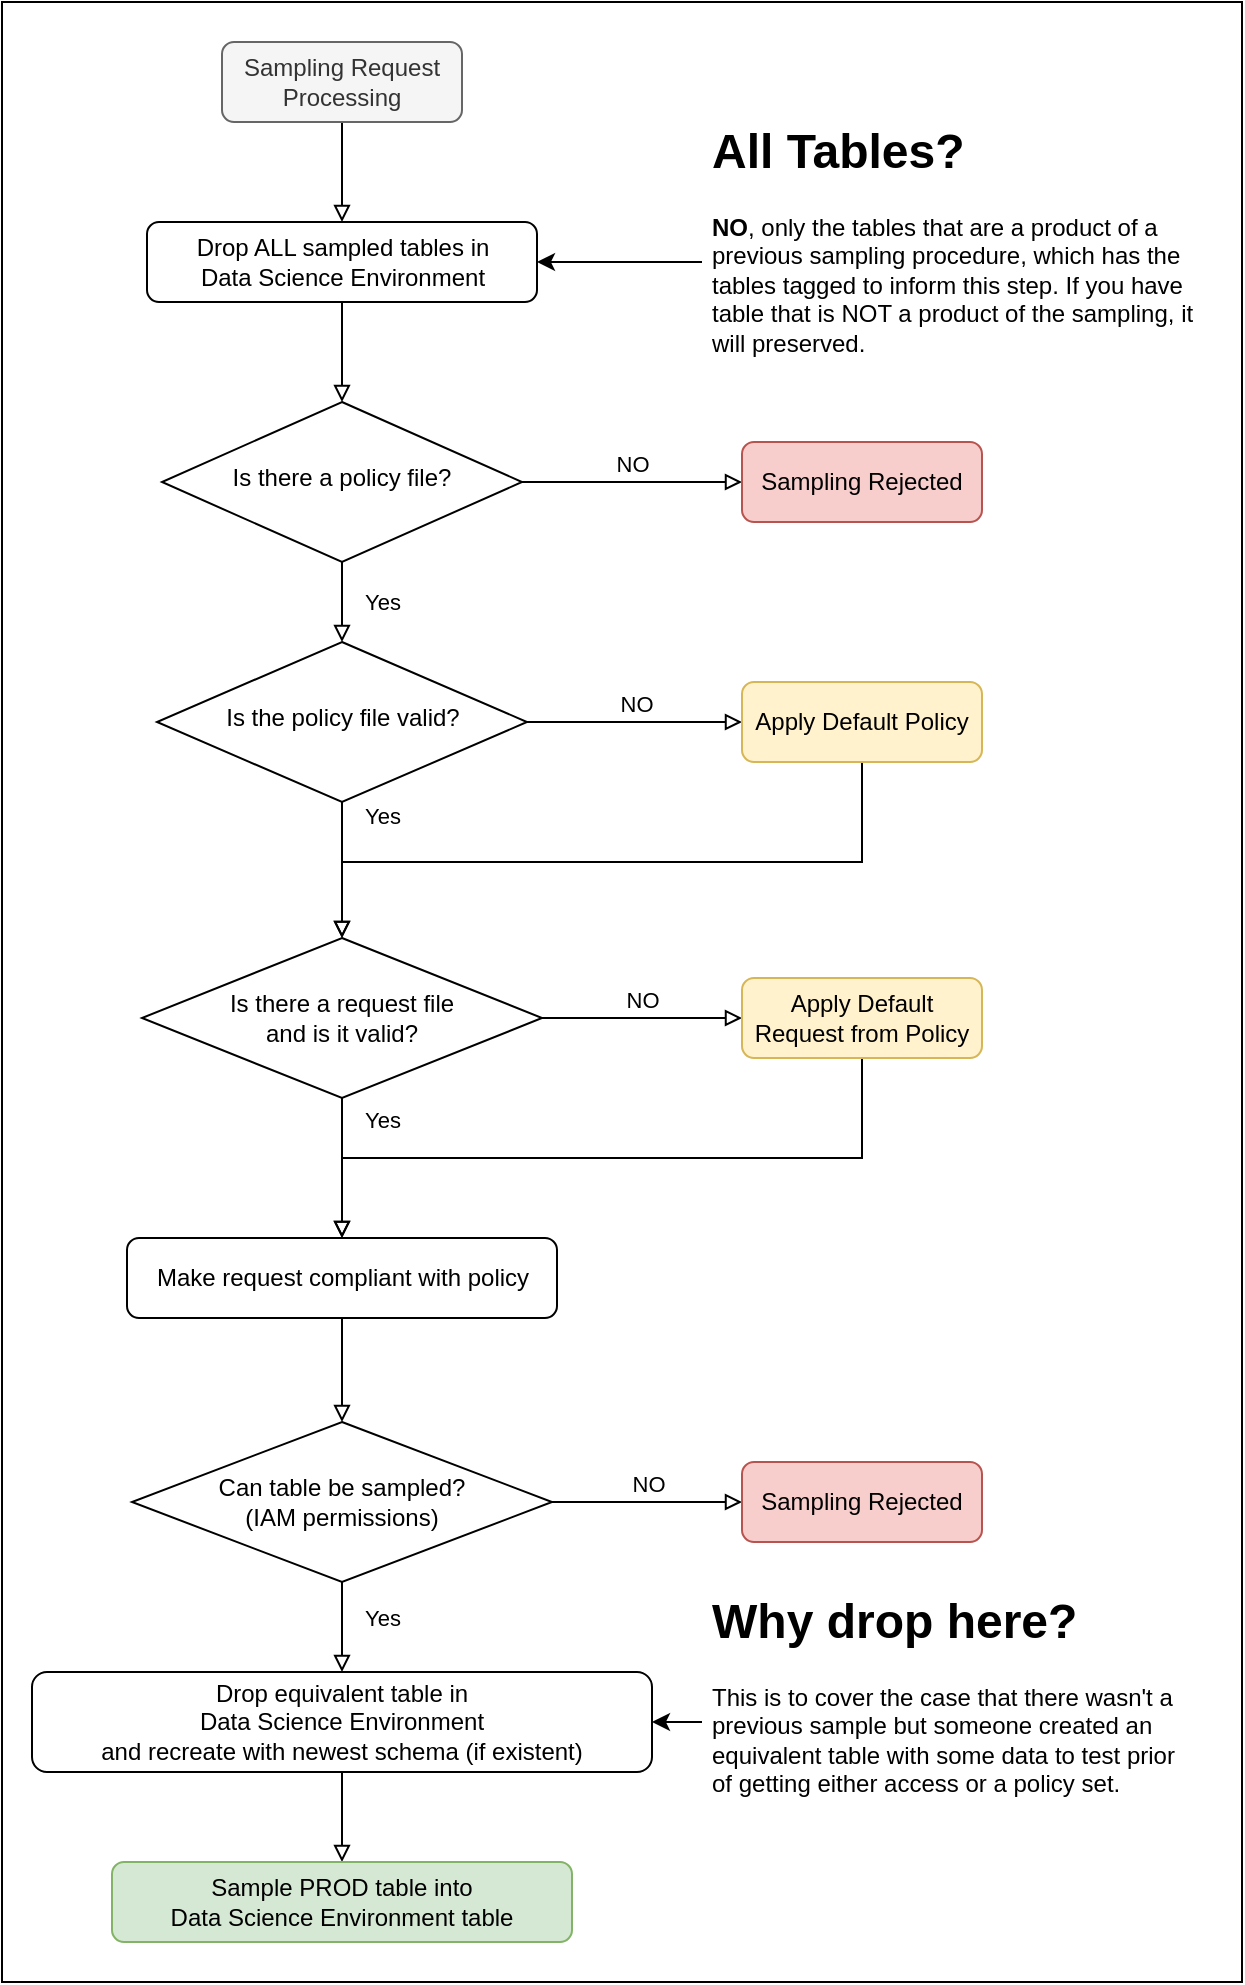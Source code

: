 <mxfile version="20.1.1" type="google"><diagram id="C5RBs43oDa-KdzZeNtuy" name="Page-1"><mxGraphModel dx="786" dy="2241" grid="1" gridSize="10" guides="1" tooltips="1" connect="1" arrows="1" fold="1" page="1" pageScale="1" pageWidth="827" pageHeight="1169" math="0" shadow="0"><root><mxCell id="WIyWlLk6GJQsqaUBKTNV-0"/><mxCell id="WIyWlLk6GJQsqaUBKTNV-1" parent="WIyWlLk6GJQsqaUBKTNV-0"/><mxCell id="HBVRrWPdNmQB4soXgHZh-0" value="" style="rounded=0;whiteSpace=wrap;html=1;" vertex="1" parent="WIyWlLk6GJQsqaUBKTNV-1"><mxGeometry x="50" y="-30" width="620" height="990" as="geometry"/></mxCell><mxCell id="yapbZNu1Kkb-PvQqDSp6-19" style="edgeStyle=orthogonalEdgeStyle;rounded=0;orthogonalLoop=1;jettySize=auto;html=1;endArrow=block;endFill=0;endSize=6;" parent="WIyWlLk6GJQsqaUBKTNV-1" source="WIyWlLk6GJQsqaUBKTNV-3" target="yapbZNu1Kkb-PvQqDSp6-18" edge="1"><mxGeometry relative="1" as="geometry"/></mxCell><mxCell id="WIyWlLk6GJQsqaUBKTNV-3" value="Sampling Request Processing" style="rounded=1;whiteSpace=wrap;html=1;fontSize=12;glass=0;strokeWidth=1;shadow=0;fillColor=#f5f5f5;fontColor=#333333;strokeColor=#666666;" parent="WIyWlLk6GJQsqaUBKTNV-1" vertex="1"><mxGeometry x="160" y="-10" width="120" height="40" as="geometry"/></mxCell><mxCell id="WIyWlLk6GJQsqaUBKTNV-4" value="Yes" style="rounded=0;html=1;jettySize=auto;orthogonalLoop=1;fontSize=11;endArrow=block;endFill=0;endSize=6;strokeWidth=1;shadow=0;labelBackgroundColor=none;edgeStyle=orthogonalEdgeStyle;" parent="WIyWlLk6GJQsqaUBKTNV-1" source="WIyWlLk6GJQsqaUBKTNV-6" target="WIyWlLk6GJQsqaUBKTNV-10" edge="1"><mxGeometry y="20" relative="1" as="geometry"><mxPoint as="offset"/></mxGeometry></mxCell><mxCell id="yapbZNu1Kkb-PvQqDSp6-0" value="NO" style="edgeStyle=orthogonalEdgeStyle;rounded=0;orthogonalLoop=1;jettySize=auto;html=1;align=center;verticalAlign=bottom;endArrow=block;endFill=0;labelBackgroundColor=none;" parent="WIyWlLk6GJQsqaUBKTNV-1" source="WIyWlLk6GJQsqaUBKTNV-6" target="WIyWlLk6GJQsqaUBKTNV-12" edge="1"><mxGeometry relative="1" as="geometry"/></mxCell><mxCell id="WIyWlLk6GJQsqaUBKTNV-6" value="Is there a policy file?" style="rhombus;whiteSpace=wrap;html=1;shadow=0;fontFamily=Helvetica;fontSize=12;align=center;strokeWidth=1;spacing=6;spacingTop=-4;" parent="WIyWlLk6GJQsqaUBKTNV-1" vertex="1"><mxGeometry x="130" y="170" width="180" height="80" as="geometry"/></mxCell><mxCell id="WIyWlLk6GJQsqaUBKTNV-8" value="Yes" style="rounded=0;html=1;jettySize=auto;orthogonalLoop=1;fontSize=11;endArrow=block;endFill=0;endSize=6;strokeWidth=1;shadow=0;labelBackgroundColor=none;edgeStyle=orthogonalEdgeStyle;" parent="WIyWlLk6GJQsqaUBKTNV-1" source="WIyWlLk6GJQsqaUBKTNV-10" target="yapbZNu1Kkb-PvQqDSp6-3" edge="1"><mxGeometry x="-0.8" y="20" relative="1" as="geometry"><mxPoint as="offset"/><mxPoint x="250" y="440" as="targetPoint"/></mxGeometry></mxCell><mxCell id="yapbZNu1Kkb-PvQqDSp6-2" value="NO" style="edgeStyle=orthogonalEdgeStyle;rounded=0;orthogonalLoop=1;jettySize=auto;html=1;endArrow=block;endFill=0;verticalAlign=bottom;labelBackgroundColor=none;" parent="WIyWlLk6GJQsqaUBKTNV-1" source="WIyWlLk6GJQsqaUBKTNV-10" target="yapbZNu1Kkb-PvQqDSp6-1" edge="1"><mxGeometry relative="1" as="geometry"/></mxCell><mxCell id="WIyWlLk6GJQsqaUBKTNV-10" value="Is the policy file valid?" style="rhombus;whiteSpace=wrap;html=1;shadow=0;fontFamily=Helvetica;fontSize=12;align=center;strokeWidth=1;spacing=6;spacingTop=-4;" parent="WIyWlLk6GJQsqaUBKTNV-1" vertex="1"><mxGeometry x="127.5" y="290" width="185" height="80" as="geometry"/></mxCell><mxCell id="WIyWlLk6GJQsqaUBKTNV-12" value="Sampling Rejected" style="rounded=1;whiteSpace=wrap;html=1;fontSize=12;glass=0;strokeWidth=1;shadow=0;fillColor=#f8cecc;strokeColor=#b85450;" parent="WIyWlLk6GJQsqaUBKTNV-1" vertex="1"><mxGeometry x="420" y="190" width="120" height="40" as="geometry"/></mxCell><mxCell id="yapbZNu1Kkb-PvQqDSp6-6" style="edgeStyle=orthogonalEdgeStyle;rounded=0;orthogonalLoop=1;jettySize=auto;html=1;entryX=0.5;entryY=0;entryDx=0;entryDy=0;endArrow=block;endFill=0;endSize=6;" parent="WIyWlLk6GJQsqaUBKTNV-1" source="yapbZNu1Kkb-PvQqDSp6-1" target="yapbZNu1Kkb-PvQqDSp6-3" edge="1"><mxGeometry relative="1" as="geometry"><Array as="points"><mxPoint x="480" y="400"/><mxPoint x="220" y="400"/></Array></mxGeometry></mxCell><mxCell id="yapbZNu1Kkb-PvQqDSp6-1" value="Apply Default Policy" style="rounded=1;whiteSpace=wrap;html=1;fillColor=#fff2cc;strokeColor=#d6b656;" parent="WIyWlLk6GJQsqaUBKTNV-1" vertex="1"><mxGeometry x="420" y="310" width="120" height="40" as="geometry"/></mxCell><mxCell id="yapbZNu1Kkb-PvQqDSp6-5" value="Yes" style="edgeStyle=orthogonalEdgeStyle;rounded=0;orthogonalLoop=1;jettySize=auto;html=1;endArrow=block;endFill=0;align=center;labelPosition=right;verticalLabelPosition=middle;verticalAlign=middle;entryX=0.5;entryY=0;entryDx=0;entryDy=0;labelBackgroundColor=none;" parent="WIyWlLk6GJQsqaUBKTNV-1" source="yapbZNu1Kkb-PvQqDSp6-3" target="yapbZNu1Kkb-PvQqDSp6-10" edge="1"><mxGeometry x="-0.692" y="20" relative="1" as="geometry"><mxPoint x="220" y="588" as="targetPoint"/><mxPoint as="offset"/></mxGeometry></mxCell><mxCell id="yapbZNu1Kkb-PvQqDSp6-3" value="Is there a request file &lt;br&gt;and is it valid?" style="rhombus;whiteSpace=wrap;html=1;" parent="WIyWlLk6GJQsqaUBKTNV-1" vertex="1"><mxGeometry x="120" y="438" width="200" height="80" as="geometry"/></mxCell><mxCell id="yapbZNu1Kkb-PvQqDSp6-8" value="NO" style="edgeStyle=orthogonalEdgeStyle;rounded=0;orthogonalLoop=1;jettySize=auto;html=1;entryX=0;entryY=0.5;entryDx=0;entryDy=0;endArrow=block;endFill=0;verticalAlign=bottom;exitX=1;exitY=0.5;exitDx=0;exitDy=0;labelBackgroundColor=none;" parent="WIyWlLk6GJQsqaUBKTNV-1" source="yapbZNu1Kkb-PvQqDSp6-3" target="yapbZNu1Kkb-PvQqDSp6-7" edge="1"><mxGeometry relative="1" as="geometry"/></mxCell><mxCell id="yapbZNu1Kkb-PvQqDSp6-9" style="edgeStyle=orthogonalEdgeStyle;rounded=0;orthogonalLoop=1;jettySize=auto;html=1;entryX=0.5;entryY=0;entryDx=0;entryDy=0;endArrow=block;endFill=0;" parent="WIyWlLk6GJQsqaUBKTNV-1" source="yapbZNu1Kkb-PvQqDSp6-7" target="yapbZNu1Kkb-PvQqDSp6-10" edge="1"><mxGeometry relative="1" as="geometry"><mxPoint x="220" y="588" as="targetPoint"/><Array as="points"><mxPoint x="480" y="548"/><mxPoint x="220" y="548"/></Array></mxGeometry></mxCell><mxCell id="yapbZNu1Kkb-PvQqDSp6-7" value="Apply Default Request from Policy" style="rounded=1;whiteSpace=wrap;html=1;fillColor=#fff2cc;strokeColor=#d6b656;" parent="WIyWlLk6GJQsqaUBKTNV-1" vertex="1"><mxGeometry x="420" y="458" width="120" height="40" as="geometry"/></mxCell><mxCell id="yapbZNu1Kkb-PvQqDSp6-12" style="edgeStyle=orthogonalEdgeStyle;rounded=0;orthogonalLoop=1;jettySize=auto;html=1;entryX=0.5;entryY=0;entryDx=0;entryDy=0;endArrow=block;endFill=0;endSize=6;" parent="WIyWlLk6GJQsqaUBKTNV-1" source="yapbZNu1Kkb-PvQqDSp6-10" target="yapbZNu1Kkb-PvQqDSp6-11" edge="1"><mxGeometry relative="1" as="geometry"/></mxCell><mxCell id="yapbZNu1Kkb-PvQqDSp6-10" value="Make request compliant with policy" style="rounded=1;whiteSpace=wrap;html=1;" parent="WIyWlLk6GJQsqaUBKTNV-1" vertex="1"><mxGeometry x="112.5" y="588" width="215" height="40" as="geometry"/></mxCell><mxCell id="yapbZNu1Kkb-PvQqDSp6-14" value="NO" style="edgeStyle=orthogonalEdgeStyle;rounded=0;orthogonalLoop=1;jettySize=auto;html=1;endArrow=block;endFill=0;endSize=6;verticalAlign=bottom;labelBackgroundColor=none;" parent="WIyWlLk6GJQsqaUBKTNV-1" source="yapbZNu1Kkb-PvQqDSp6-11" target="yapbZNu1Kkb-PvQqDSp6-13" edge="1"><mxGeometry relative="1" as="geometry"/></mxCell><mxCell id="yapbZNu1Kkb-PvQqDSp6-17" value="Yes" style="edgeStyle=orthogonalEdgeStyle;rounded=0;orthogonalLoop=1;jettySize=auto;html=1;endArrow=block;endFill=0;endSize=6;labelBackgroundColor=none;" parent="WIyWlLk6GJQsqaUBKTNV-1" source="yapbZNu1Kkb-PvQqDSp6-11" target="yapbZNu1Kkb-PvQqDSp6-16" edge="1"><mxGeometry x="-0.2" y="20" relative="1" as="geometry"><mxPoint as="offset"/></mxGeometry></mxCell><mxCell id="yapbZNu1Kkb-PvQqDSp6-11" value="Can table be sampled?&lt;br&gt;(IAM permissions)" style="rhombus;whiteSpace=wrap;html=1;" parent="WIyWlLk6GJQsqaUBKTNV-1" vertex="1"><mxGeometry x="115" y="680" width="210" height="80" as="geometry"/></mxCell><mxCell id="yapbZNu1Kkb-PvQqDSp6-13" value="Sampling Rejected" style="rounded=1;whiteSpace=wrap;html=1;fontSize=12;glass=0;strokeWidth=1;shadow=0;fillColor=#f8cecc;strokeColor=#b85450;" parent="WIyWlLk6GJQsqaUBKTNV-1" vertex="1"><mxGeometry x="420" y="700" width="120" height="40" as="geometry"/></mxCell><mxCell id="yapbZNu1Kkb-PvQqDSp6-23" style="edgeStyle=orthogonalEdgeStyle;rounded=0;orthogonalLoop=1;jettySize=auto;html=1;entryX=0.5;entryY=0;entryDx=0;entryDy=0;endArrow=block;endFill=0;endSize=6;" parent="WIyWlLk6GJQsqaUBKTNV-1" source="yapbZNu1Kkb-PvQqDSp6-16" target="yapbZNu1Kkb-PvQqDSp6-22" edge="1"><mxGeometry relative="1" as="geometry"/></mxCell><mxCell id="yapbZNu1Kkb-PvQqDSp6-16" value="Drop equivalent table in &lt;br&gt;Data Science Environment&lt;br&gt;and recreate with newest schema (if existent)" style="rounded=1;whiteSpace=wrap;html=1;fontSize=12;glass=0;strokeWidth=1;shadow=0;" parent="WIyWlLk6GJQsqaUBKTNV-1" vertex="1"><mxGeometry x="65" y="805" width="310" height="50" as="geometry"/></mxCell><mxCell id="yapbZNu1Kkb-PvQqDSp6-20" style="edgeStyle=orthogonalEdgeStyle;rounded=0;orthogonalLoop=1;jettySize=auto;html=1;endArrow=block;endFill=0;endSize=6;" parent="WIyWlLk6GJQsqaUBKTNV-1" source="yapbZNu1Kkb-PvQqDSp6-18" target="WIyWlLk6GJQsqaUBKTNV-6" edge="1"><mxGeometry relative="1" as="geometry"/></mxCell><mxCell id="yapbZNu1Kkb-PvQqDSp6-18" value="Drop ALL sampled tables in &lt;br&gt;Data Science Environment" style="rounded=1;whiteSpace=wrap;html=1;fontSize=12;glass=0;strokeWidth=1;shadow=0;" parent="WIyWlLk6GJQsqaUBKTNV-1" vertex="1"><mxGeometry x="122.5" y="80" width="195" height="40" as="geometry"/></mxCell><mxCell id="yapbZNu1Kkb-PvQqDSp6-22" value="Sample PROD table into&lt;br&gt;Data Science Environment table" style="rounded=1;whiteSpace=wrap;html=1;fontSize=12;glass=0;strokeWidth=1;shadow=0;fillColor=#d5e8d4;strokeColor=#82b366;" parent="WIyWlLk6GJQsqaUBKTNV-1" vertex="1"><mxGeometry x="105" y="900" width="230" height="40" as="geometry"/></mxCell><mxCell id="jSX6LzO4gFegvVEncWmI-1" style="edgeStyle=orthogonalEdgeStyle;rounded=0;orthogonalLoop=1;jettySize=auto;html=1;entryX=1;entryY=0.5;entryDx=0;entryDy=0;" parent="WIyWlLk6GJQsqaUBKTNV-1" source="yapbZNu1Kkb-PvQqDSp6-24" target="yapbZNu1Kkb-PvQqDSp6-16" edge="1"><mxGeometry relative="1" as="geometry"/></mxCell><mxCell id="yapbZNu1Kkb-PvQqDSp6-24" value="&lt;h1&gt;Why drop here?&lt;/h1&gt;&lt;p&gt;This is to cover the case that there wasn't a previous sample but someone created an equivalent table with some data to test prior of getting either access or a policy set.&lt;/p&gt;" style="text;html=1;strokeColor=none;fillColor=none;spacing=5;spacingTop=-20;whiteSpace=wrap;overflow=hidden;rounded=0;" parent="WIyWlLk6GJQsqaUBKTNV-1" vertex="1"><mxGeometry x="400" y="760" width="250" height="140" as="geometry"/></mxCell><mxCell id="jSX6LzO4gFegvVEncWmI-0" style="edgeStyle=orthogonalEdgeStyle;rounded=0;orthogonalLoop=1;jettySize=auto;html=1;entryX=1;entryY=0.5;entryDx=0;entryDy=0;" parent="WIyWlLk6GJQsqaUBKTNV-1" source="yapbZNu1Kkb-PvQqDSp6-25" target="yapbZNu1Kkb-PvQqDSp6-18" edge="1"><mxGeometry relative="1" as="geometry"/></mxCell><mxCell id="yapbZNu1Kkb-PvQqDSp6-25" value="&lt;h1&gt;All Tables?&lt;/h1&gt;&lt;p&gt;&lt;b&gt;NO&lt;/b&gt;, only the tables that are a product of a previous sampling procedure, which has the tables tagged to inform this step. If you have table that is NOT a product of the sampling, it will preserved.&lt;/p&gt;" style="text;html=1;strokeColor=none;fillColor=none;spacing=5;spacingTop=-20;whiteSpace=wrap;overflow=hidden;rounded=0;" parent="WIyWlLk6GJQsqaUBKTNV-1" vertex="1"><mxGeometry x="400" y="25" width="250" height="150" as="geometry"/></mxCell></root></mxGraphModel></diagram></mxfile>
